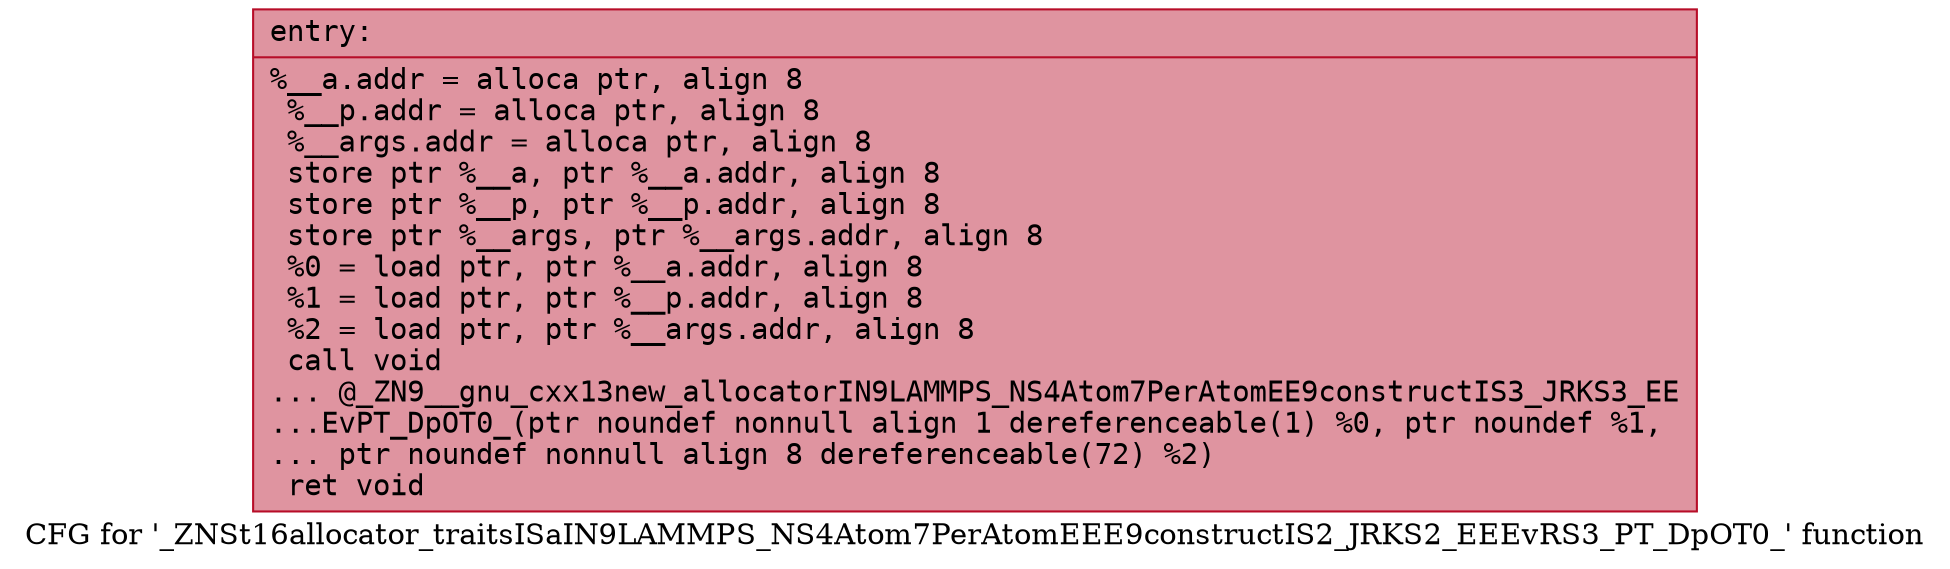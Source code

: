digraph "CFG for '_ZNSt16allocator_traitsISaIN9LAMMPS_NS4Atom7PerAtomEEE9constructIS2_JRKS2_EEEvRS3_PT_DpOT0_' function" {
	label="CFG for '_ZNSt16allocator_traitsISaIN9LAMMPS_NS4Atom7PerAtomEEE9constructIS2_JRKS2_EEEvRS3_PT_DpOT0_' function";

	Node0x55aea921bdd0 [shape=record,color="#b70d28ff", style=filled, fillcolor="#b70d2870" fontname="Courier",label="{entry:\l|  %__a.addr = alloca ptr, align 8\l  %__p.addr = alloca ptr, align 8\l  %__args.addr = alloca ptr, align 8\l  store ptr %__a, ptr %__a.addr, align 8\l  store ptr %__p, ptr %__p.addr, align 8\l  store ptr %__args, ptr %__args.addr, align 8\l  %0 = load ptr, ptr %__a.addr, align 8\l  %1 = load ptr, ptr %__p.addr, align 8\l  %2 = load ptr, ptr %__args.addr, align 8\l  call void\l... @_ZN9__gnu_cxx13new_allocatorIN9LAMMPS_NS4Atom7PerAtomEE9constructIS3_JRKS3_EE\l...EvPT_DpOT0_(ptr noundef nonnull align 1 dereferenceable(1) %0, ptr noundef %1,\l... ptr noundef nonnull align 8 dereferenceable(72) %2)\l  ret void\l}"];
}
